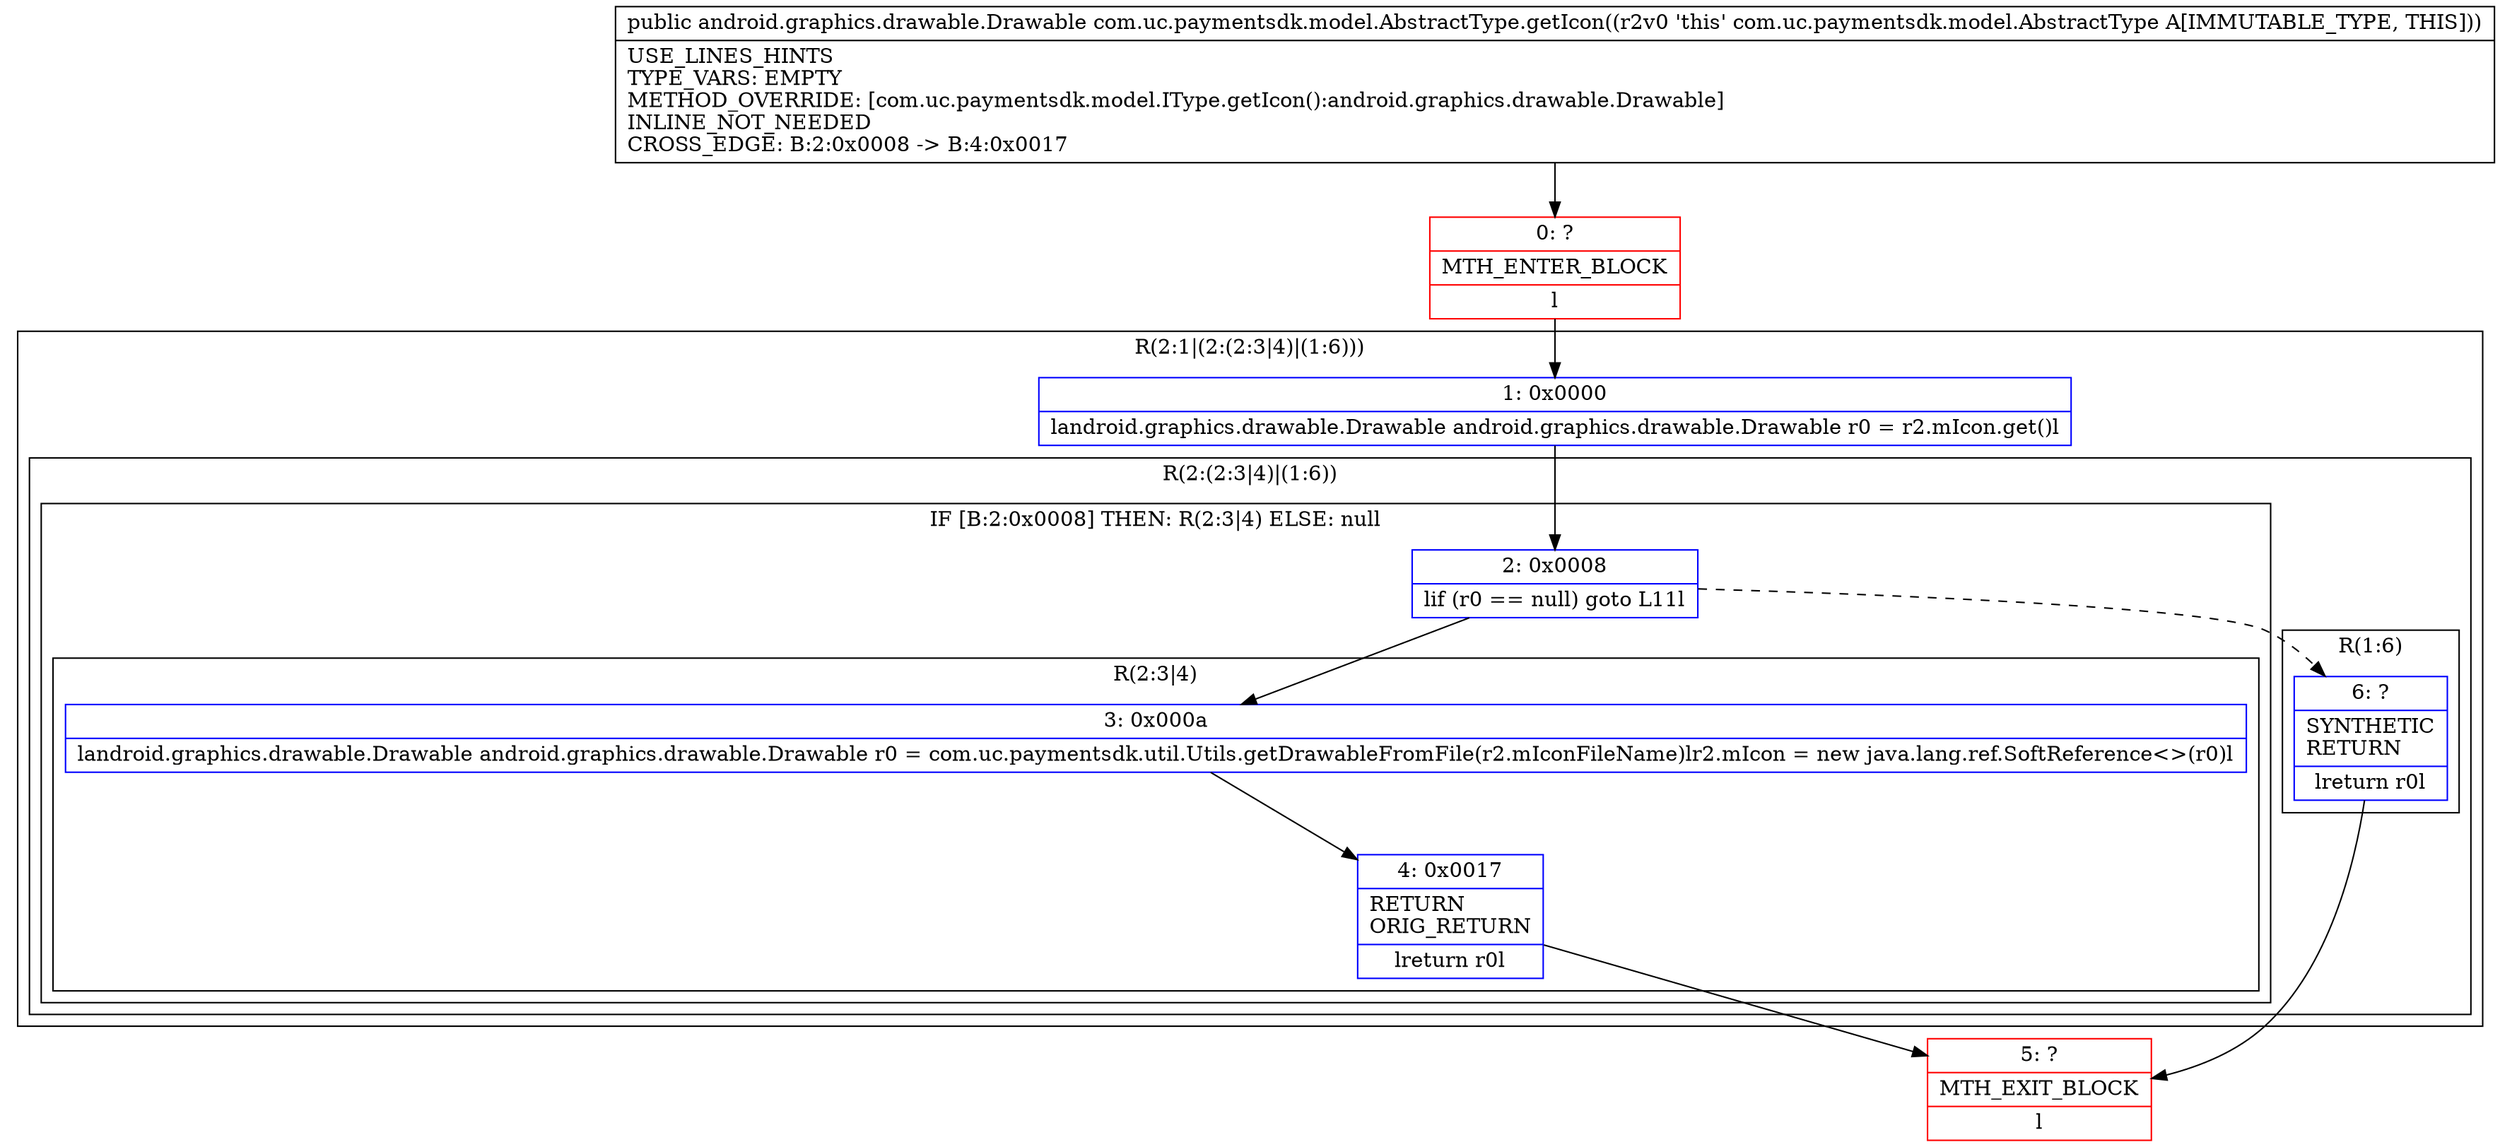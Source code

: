digraph "CFG forcom.uc.paymentsdk.model.AbstractType.getIcon()Landroid\/graphics\/drawable\/Drawable;" {
subgraph cluster_Region_629380821 {
label = "R(2:1|(2:(2:3|4)|(1:6)))";
node [shape=record,color=blue];
Node_1 [shape=record,label="{1\:\ 0x0000|landroid.graphics.drawable.Drawable android.graphics.drawable.Drawable r0 = r2.mIcon.get()l}"];
subgraph cluster_Region_1037056699 {
label = "R(2:(2:3|4)|(1:6))";
node [shape=record,color=blue];
subgraph cluster_IfRegion_892879409 {
label = "IF [B:2:0x0008] THEN: R(2:3|4) ELSE: null";
node [shape=record,color=blue];
Node_2 [shape=record,label="{2\:\ 0x0008|lif (r0 == null) goto L11l}"];
subgraph cluster_Region_1085265330 {
label = "R(2:3|4)";
node [shape=record,color=blue];
Node_3 [shape=record,label="{3\:\ 0x000a|landroid.graphics.drawable.Drawable android.graphics.drawable.Drawable r0 = com.uc.paymentsdk.util.Utils.getDrawableFromFile(r2.mIconFileName)lr2.mIcon = new java.lang.ref.SoftReference\<\>(r0)l}"];
Node_4 [shape=record,label="{4\:\ 0x0017|RETURN\lORIG_RETURN\l|lreturn r0l}"];
}
}
subgraph cluster_Region_1038213112 {
label = "R(1:6)";
node [shape=record,color=blue];
Node_6 [shape=record,label="{6\:\ ?|SYNTHETIC\lRETURN\l|lreturn r0l}"];
}
}
}
Node_0 [shape=record,color=red,label="{0\:\ ?|MTH_ENTER_BLOCK\l|l}"];
Node_5 [shape=record,color=red,label="{5\:\ ?|MTH_EXIT_BLOCK\l|l}"];
MethodNode[shape=record,label="{public android.graphics.drawable.Drawable com.uc.paymentsdk.model.AbstractType.getIcon((r2v0 'this' com.uc.paymentsdk.model.AbstractType A[IMMUTABLE_TYPE, THIS]))  | USE_LINES_HINTS\lTYPE_VARS: EMPTY\lMETHOD_OVERRIDE: [com.uc.paymentsdk.model.IType.getIcon():android.graphics.drawable.Drawable]\lINLINE_NOT_NEEDED\lCROSS_EDGE: B:2:0x0008 \-\> B:4:0x0017\l}"];
MethodNode -> Node_0;
Node_1 -> Node_2;
Node_2 -> Node_3;
Node_2 -> Node_6[style=dashed];
Node_3 -> Node_4;
Node_4 -> Node_5;
Node_6 -> Node_5;
Node_0 -> Node_1;
}

